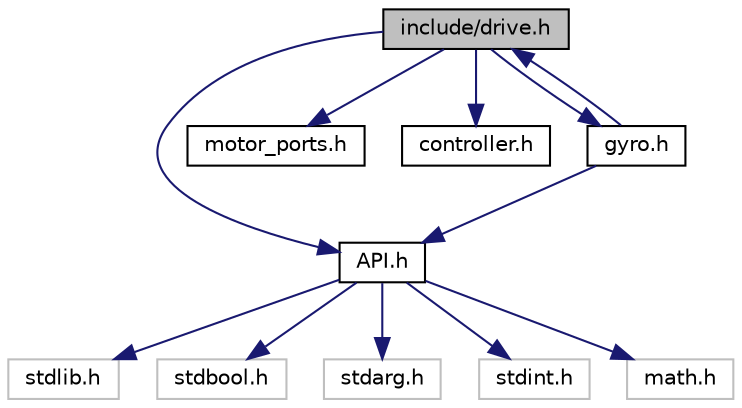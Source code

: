 digraph "include/drive.h"
{
  edge [fontname="Helvetica",fontsize="10",labelfontname="Helvetica",labelfontsize="10"];
  node [fontname="Helvetica",fontsize="10",shape=record];
  Node0 [label="include/drive.h",height=0.2,width=0.4,color="black", fillcolor="grey75", style="filled", fontcolor="black"];
  Node0 -> Node1 [color="midnightblue",fontsize="10",style="solid",fontname="Helvetica"];
  Node1 [label="API.h",height=0.2,width=0.4,color="black", fillcolor="white", style="filled",URL="$_a_p_i_8h.html",tooltip="Provides the high-level user functionality intended for use by typical VEX Cortex programmers..."];
  Node1 -> Node2 [color="midnightblue",fontsize="10",style="solid",fontname="Helvetica"];
  Node2 [label="stdlib.h",height=0.2,width=0.4,color="grey75", fillcolor="white", style="filled"];
  Node1 -> Node3 [color="midnightblue",fontsize="10",style="solid",fontname="Helvetica"];
  Node3 [label="stdbool.h",height=0.2,width=0.4,color="grey75", fillcolor="white", style="filled"];
  Node1 -> Node4 [color="midnightblue",fontsize="10",style="solid",fontname="Helvetica"];
  Node4 [label="stdarg.h",height=0.2,width=0.4,color="grey75", fillcolor="white", style="filled"];
  Node1 -> Node5 [color="midnightblue",fontsize="10",style="solid",fontname="Helvetica"];
  Node5 [label="stdint.h",height=0.2,width=0.4,color="grey75", fillcolor="white", style="filled"];
  Node1 -> Node6 [color="midnightblue",fontsize="10",style="solid",fontname="Helvetica"];
  Node6 [label="math.h",height=0.2,width=0.4,color="grey75", fillcolor="white", style="filled"];
  Node0 -> Node7 [color="midnightblue",fontsize="10",style="solid",fontname="Helvetica"];
  Node7 [label="motor_ports.h",height=0.2,width=0.4,color="black", fillcolor="white", style="filled",URL="$motor__ports_8h.html",tooltip="The motor port definitionsMacros for the different motors ports. "];
  Node0 -> Node8 [color="midnightblue",fontsize="10",style="solid",fontname="Helvetica"];
  Node8 [label="controller.h",height=0.2,width=0.4,color="black", fillcolor="white", style="filled",URL="$controller_8h.html",tooltip="Controller macro declarations. "];
  Node0 -> Node9 [color="midnightblue",fontsize="10",style="solid",fontname="Helvetica"];
  Node9 [label="gyro.h",height=0.2,width=0.4,color="black", fillcolor="white", style="filled",URL="$gyro_8h.html",tooltip="Declarations and macros for the VEX gyroscope. "];
  Node9 -> Node1 [color="midnightblue",fontsize="10",style="solid",fontname="Helvetica"];
  Node9 -> Node0 [color="midnightblue",fontsize="10",style="solid",fontname="Helvetica"];
}

